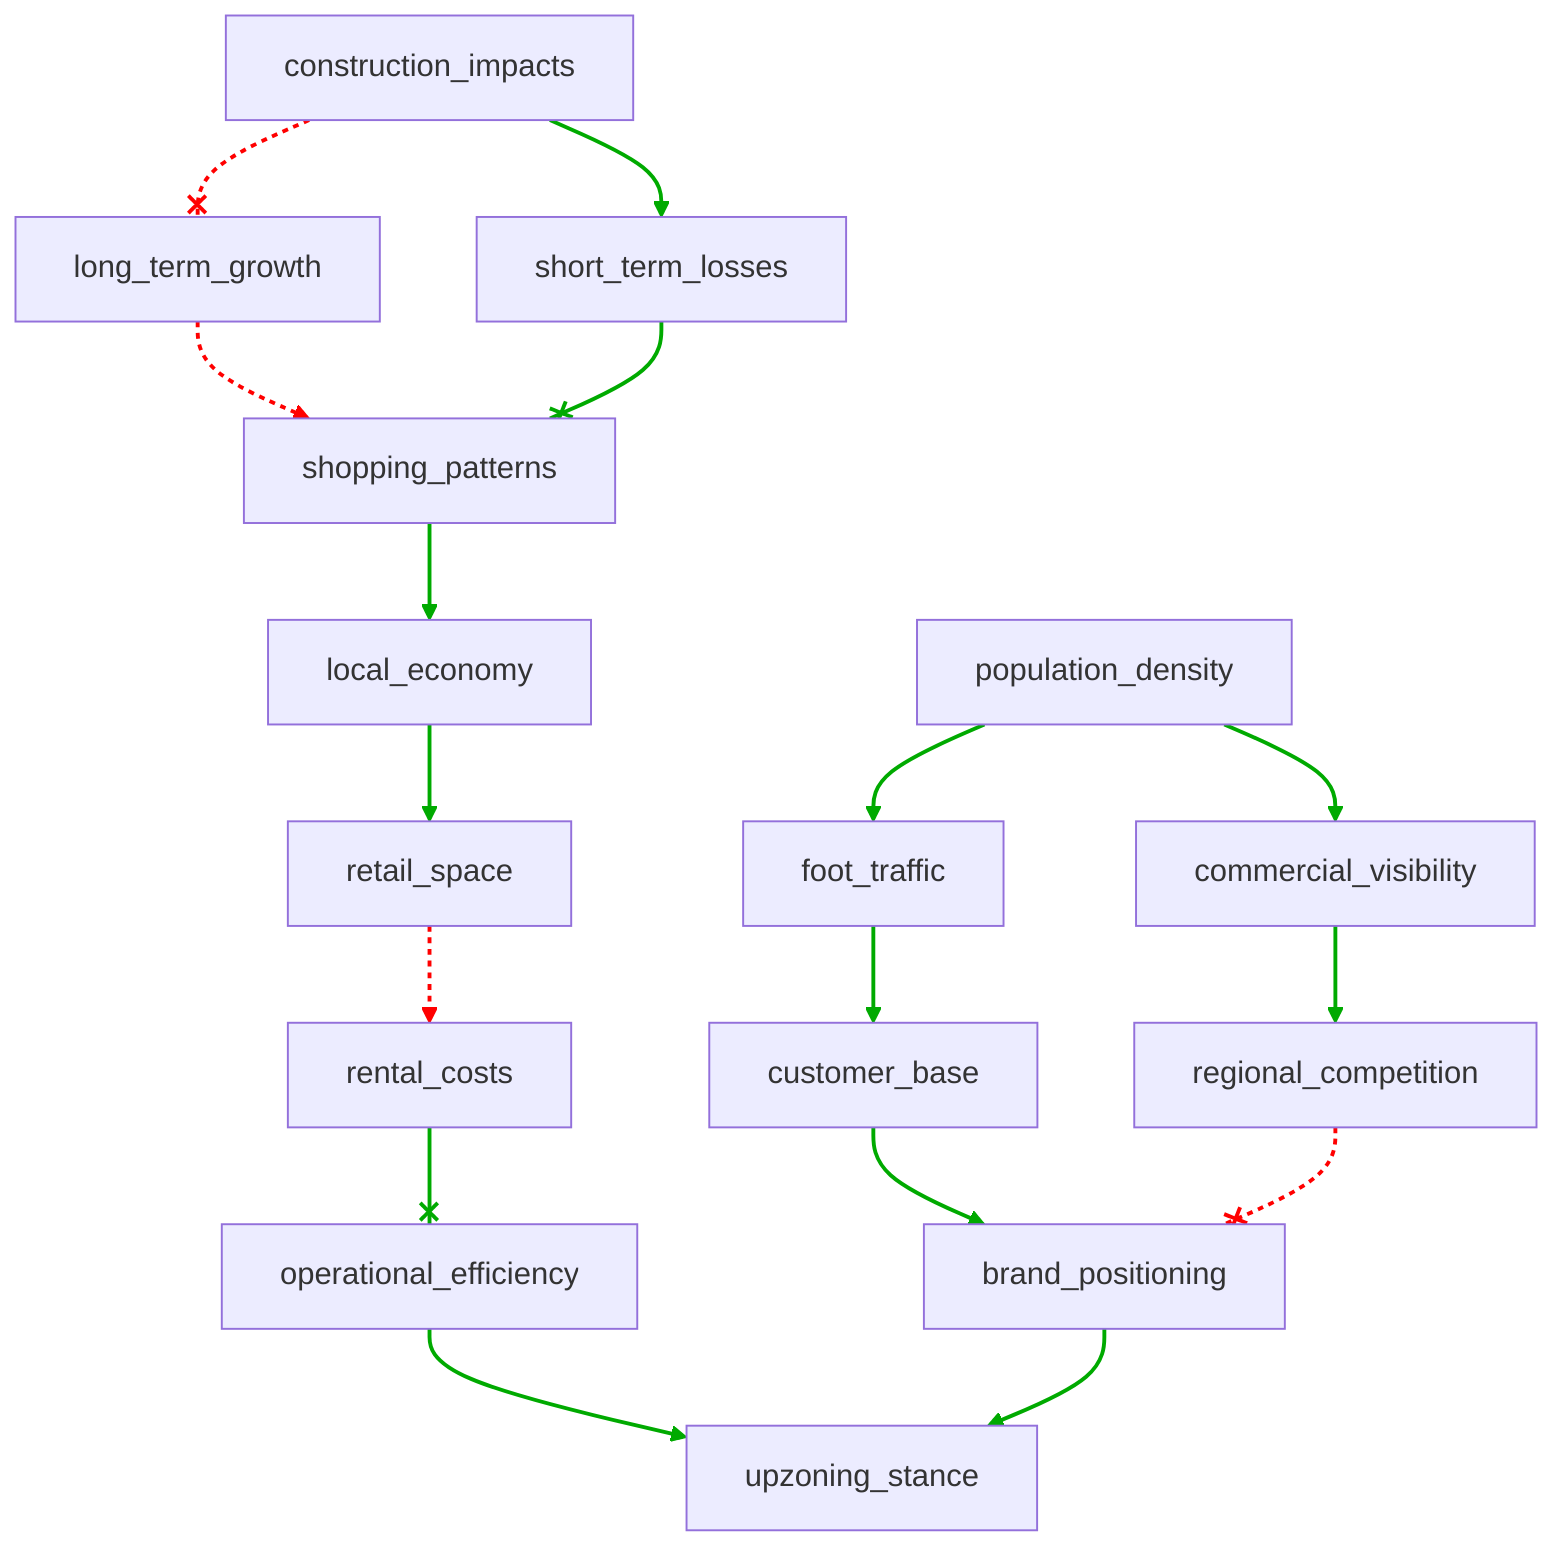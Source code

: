 flowchart TD
    n1[population_density]
    n2[foot_traffic]
    n3[commercial_visibility]
    n4[customer_base]
    n5[regional_competition]
    n6[brand_positioning]
    n7[construction_impacts]
    n8[long_term_growth]
    n9[short_term_losses]
    n10[shopping_patterns]
    n11[local_economy]
    n12[retail_space]
    n13[rental_costs]
    n14[operational_efficiency]
    n15[upzoning_stance]
    n1 --> n2
    n1 --> n3
    n2 --> n4
    n3 --> n5
    n4 --> n6
    n5 --x n6
    n7 --x n8
    n7 --> n9
    n8 --> n10
    n9 --x n10
    n10 --> n11
    n11 --> n12
    n12 --> n13
    n13 --x n14
    n14 --> n15
    n6 --> n15
    linkStyle 0 stroke:#00AA00,stroke-width:2px
    linkStyle 1 stroke:#00AA00,stroke-width:2px
    linkStyle 2 stroke:#00AA00,stroke-width:2px
    linkStyle 3 stroke:#00AA00,stroke-width:2px
    linkStyle 4 stroke:#00AA00,stroke-width:2px
    linkStyle 5 stroke:#FF0000,stroke-dasharray:3,stroke-width:2px
    linkStyle 6 stroke:#FF0000,stroke-dasharray:3,stroke-width:2px
    linkStyle 7 stroke:#00AA00,stroke-width:2px
    linkStyle 8 stroke:#FF0000,stroke-dasharray:3,stroke-width:2px
    linkStyle 9 stroke:#00AA00,stroke-width:2px
    linkStyle 10 stroke:#00AA00,stroke-width:2px
    linkStyle 11 stroke:#00AA00,stroke-width:2px
    linkStyle 12 stroke:#FF0000,stroke-dasharray:3,stroke-width:2px
    linkStyle 13 stroke:#00AA00,stroke-width:2px
    linkStyle 14 stroke:#00AA00,stroke-width:2px
    linkStyle 15 stroke:#00AA00,stroke-width:2px